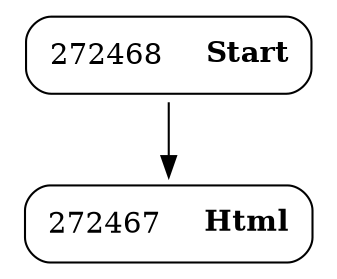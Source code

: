 digraph ast {
node [shape=none];
272468 [label=<<TABLE border='1' cellspacing='0' cellpadding='10' style='rounded' ><TR><TD border='0'>272468</TD><TD border='0'><B>Start</B></TD></TR></TABLE>>];
272468 -> 272467 [weight=2];
272467 [label=<<TABLE border='1' cellspacing='0' cellpadding='10' style='rounded' ><TR><TD border='0'>272467</TD><TD border='0'><B>Html</B></TD></TR></TABLE>>];
}
